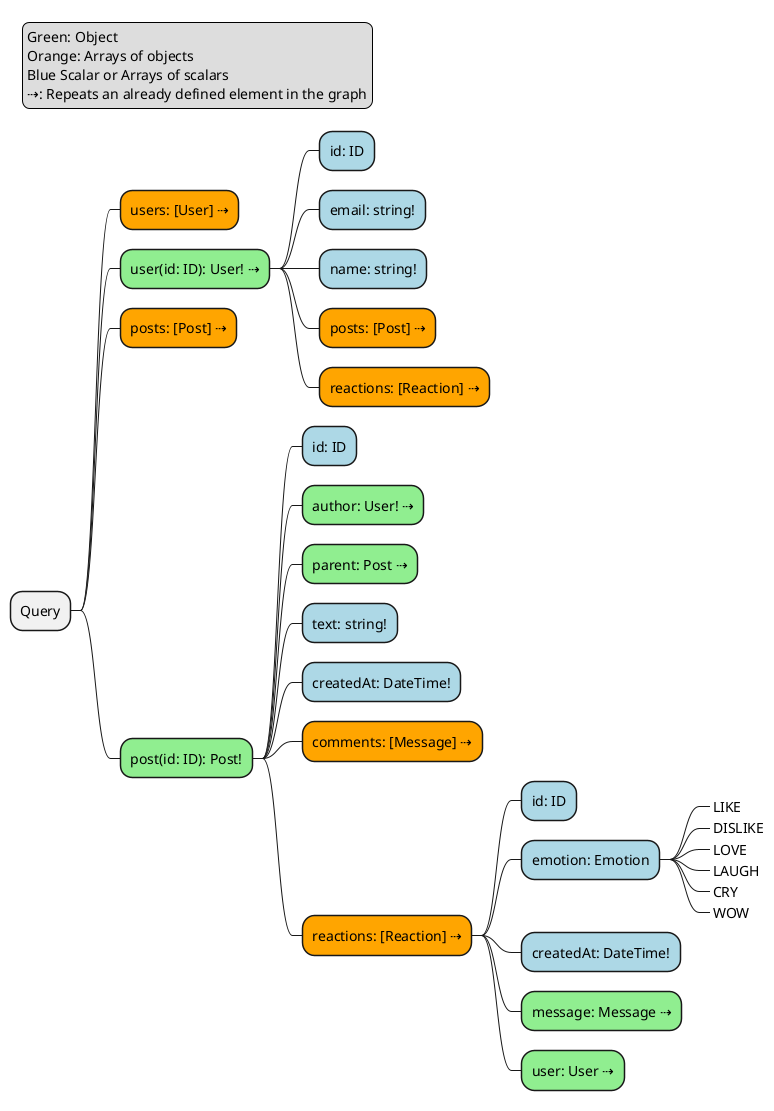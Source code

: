 @startuml SchemaQuery

@startmindmap

* Query
**[#orange] users: [User] ⇢
**[#lightgreen] user(id: ID): User! ⇢
***[#lightblue] id: ID
***[#lightblue] email: string!
***[#lightblue] name: string!
***[#orange] posts: [Post] ⇢
***[#orange] reactions: [Reaction] ⇢
**[#orange] posts: [Post] ⇢
**[#lightgreen] post(id: ID): Post!
***[#lightblue] id: ID
***[#lightgreen] author: User! ⇢
***[#lightgreen] parent: Post ⇢
***[#lightblue] text: string!
***[#lightblue] createdAt: DateTime!
***[#orange] comments: [Message] ⇢
***[#orange] reactions: [Reaction] ⇢
****[#lightblue] id: ID
****[#lightblue] emotion: Emotion
*****_ LIKE
*****_ DISLIKE
*****_ LOVE
*****_ LAUGH
*****_ CRY
*****_ WOW
****[#lightblue] createdAt: DateTime!
****[#lightgreen] message: Message ⇢
****[#lightgreen] user: User ⇢

legend top left
  Green: Object
  Orange: Arrays of objects
  Blue Scalar or Arrays of scalars
  ⇢: Repeats an already defined element in the graph
endlegend

@endmindmap

@enduml
